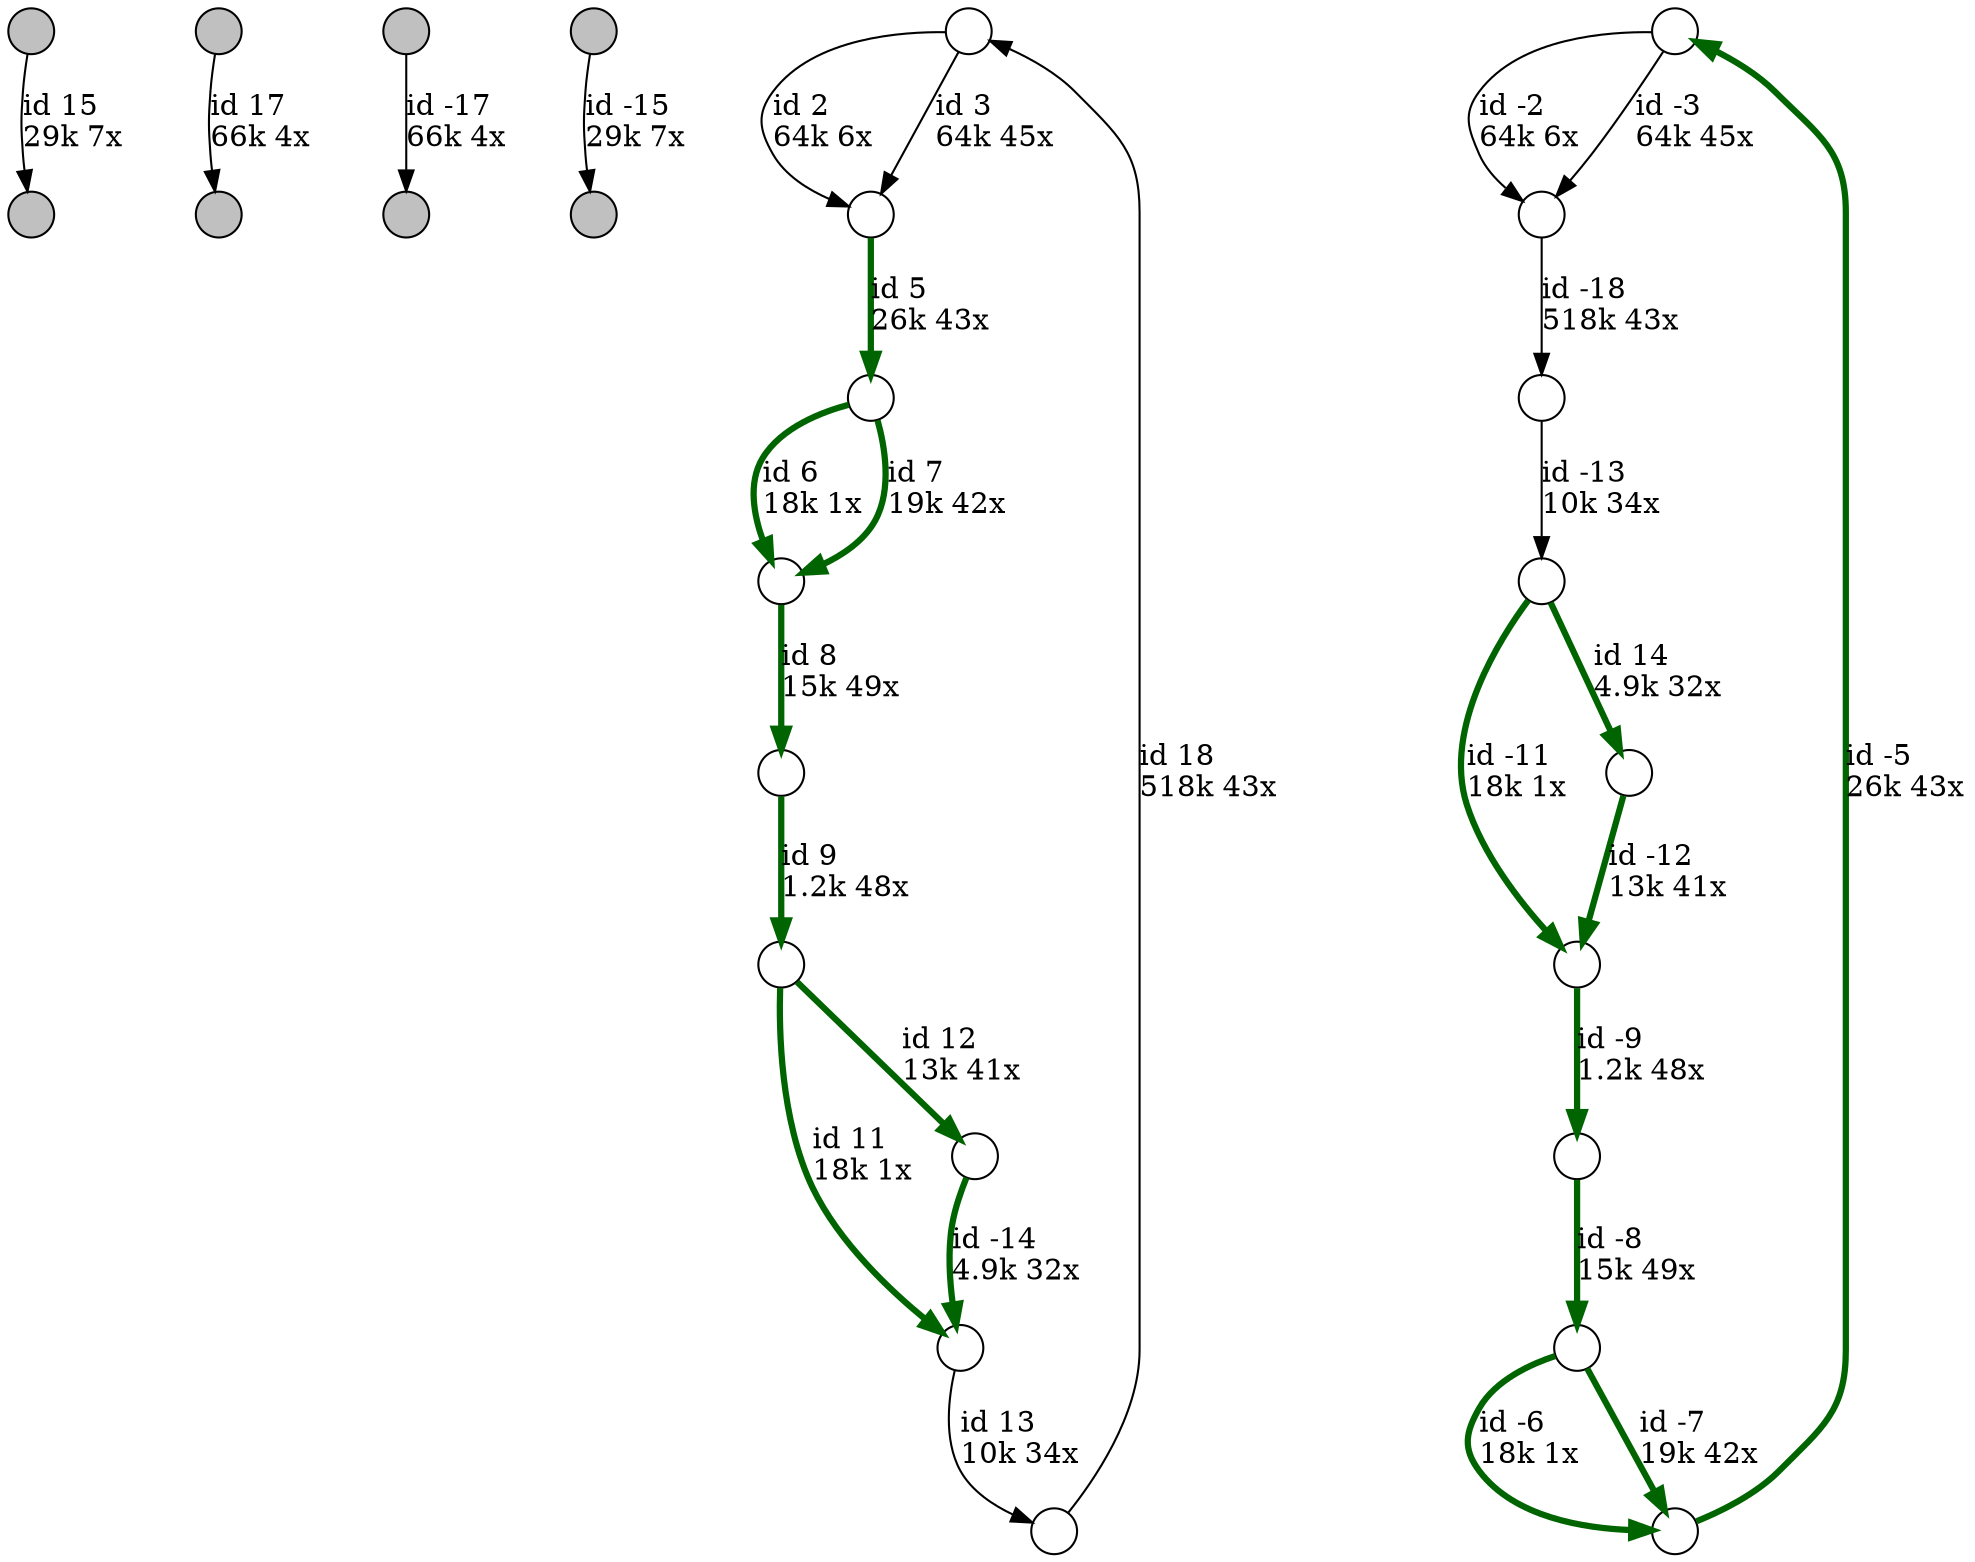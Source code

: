 digraph {
nodesep = 0.5;
node [shape = circle, label = "", height = 0.3];
"0" [style = "filled", fillcolor = "grey"];
"1" [style = "filled", fillcolor = "grey"];
"2" [style = "filled", fillcolor = "grey"];
"3" [style = "filled", fillcolor = "grey"];
"4" [style = "filled", fillcolor = "grey"];
"5" [style = "filled", fillcolor = "grey"];
"6" [style = "filled", fillcolor = "grey"];
"7" [style = "filled", fillcolor = "grey"];
"8" -> "9" [label = "id 2\l64k 6x", color = "black"] ;
"10" -> "11" [label = "id -2\l64k 6x", color = "black"] ;
"8" -> "9" [label = "id 3\l64k 45x", color = "black"] ;
"10" -> "11" [label = "id -3\l64k 45x", color = "black"] ;
"9" -> "12" [label = "id 5\l26k 43x", color = "darkgreen" , penwidth = 3] ;
"13" -> "10" [label = "id -5\l26k 43x", color = "darkgreen" , penwidth = 3] ;
"12" -> "14" [label = "id 6\l18k 1x", color = "darkgreen" , penwidth = 3] ;
"15" -> "13" [label = "id -6\l18k 1x", color = "darkgreen" , penwidth = 3] ;
"12" -> "14" [label = "id 7\l19k 42x", color = "darkgreen" , penwidth = 3] ;
"15" -> "13" [label = "id -7\l19k 42x", color = "darkgreen" , penwidth = 3] ;
"14" -> "16" [label = "id 8\l15k 49x", color = "darkgreen" , penwidth = 3] ;
"17" -> "15" [label = "id -8\l15k 49x", color = "darkgreen" , penwidth = 3] ;
"16" -> "18" [label = "id 9\l1.2k 48x", color = "darkgreen" , penwidth = 3] ;
"19" -> "17" [label = "id -9\l1.2k 48x", color = "darkgreen" , penwidth = 3] ;
"18" -> "20" [label = "id 11\l18k 1x", color = "darkgreen" , penwidth = 3] ;
"21" -> "19" [label = "id -11\l18k 1x", color = "darkgreen" , penwidth = 3] ;
"18" -> "22" [label = "id 12\l13k 41x", color = "darkgreen" , penwidth = 3] ;
"23" -> "19" [label = "id -12\l13k 41x", color = "darkgreen" , penwidth = 3] ;
"20" -> "24" [label = "id 13\l10k 34x", color = "black"] ;
"25" -> "21" [label = "id -13\l10k 34x", color = "black"] ;
"21" -> "23" [label = "id 14\l4.9k 32x", color = "darkgreen" , penwidth = 3] ;
"22" -> "20" [label = "id -14\l4.9k 32x", color = "darkgreen" , penwidth = 3] ;
"0" -> "5" [label = "id 15\l29k 7x", color = "black"] ;
"6" -> "4" [label = "id -15\l29k 7x", color = "black"] ;
"3" -> "1" [label = "id 17\l66k 4x", color = "black"] ;
"7" -> "2" [label = "id -17\l66k 4x", color = "black"] ;
"24" -> "8" [label = "id 18\l518k 43x", color = "black"] ;
"11" -> "25" [label = "id -18\l518k 43x", color = "black"] ;
}

